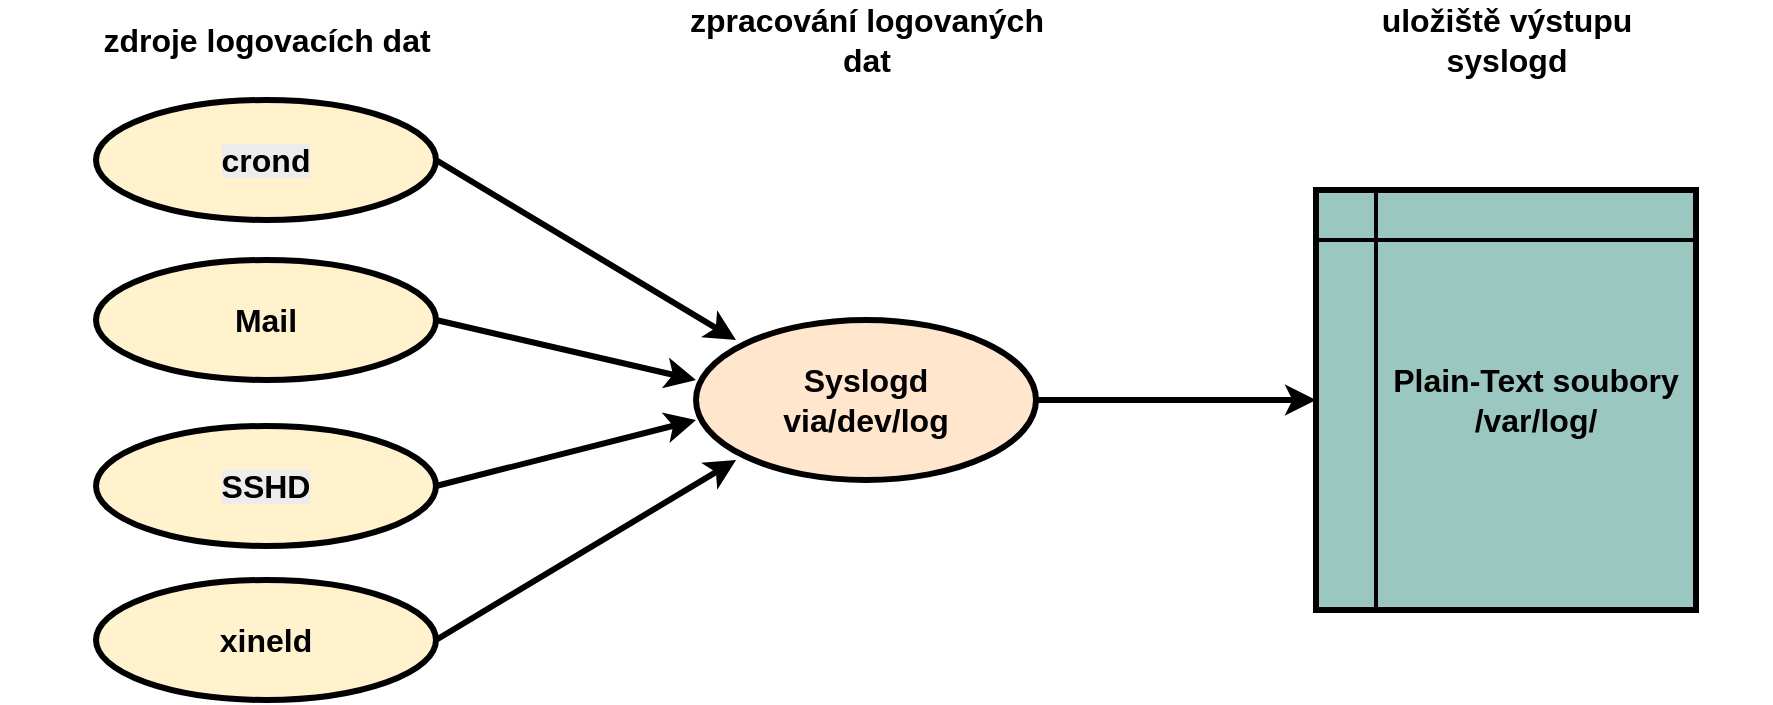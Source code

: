 <mxfile version="26.2.15">
  <diagram name="Page-1" id="l_Yt8LBe_VwCafzlYzs6">
    <mxGraphModel dx="1426" dy="841" grid="1" gridSize="10" guides="1" tooltips="1" connect="1" arrows="1" fold="1" page="1" pageScale="1" pageWidth="1169" pageHeight="827" math="0" shadow="0">
      <root>
        <mxCell id="0" />
        <mxCell id="1" parent="0" />
        <mxCell id="yng3GQq8KLOiao4veWYx-1" value="&lt;font style=&quot;font-size: 16px;&quot;&gt;&lt;b&gt;Syslogd&lt;/b&gt;&lt;/font&gt;&lt;div&gt;&lt;font style=&quot;font-size: 16px;&quot;&gt;&lt;b&gt;via/dev/log&lt;/b&gt;&lt;/font&gt;&lt;/div&gt;" style="ellipse;whiteSpace=wrap;html=1;strokeWidth=3;fillColor=#ffe6cc;strokeColor=#000000;" parent="1" vertex="1">
          <mxGeometry x="480" y="360" width="170" height="80" as="geometry" />
        </mxCell>
        <mxCell id="yng3GQq8KLOiao4veWYx-5" value="&lt;span style=&quot;font-size: 16px;&quot;&gt;&lt;b&gt;xineld&lt;/b&gt;&lt;/span&gt;" style="ellipse;whiteSpace=wrap;html=1;strokeWidth=3;fillColor=#fff2cc;strokeColor=#000000;" parent="1" vertex="1">
          <mxGeometry x="180" y="490" width="170" height="60" as="geometry" />
        </mxCell>
        <mxCell id="yng3GQq8KLOiao4veWYx-9" value="&lt;b style=&quot;font-size: 16px; color: rgb(0, 0, 0); background-color: rgb(236, 236, 236);&quot;&gt;SSHD&lt;/b&gt;" style="ellipse;whiteSpace=wrap;html=1;strokeWidth=3;fillColor=#fff2cc;strokeColor=#000000;" parent="1" vertex="1">
          <mxGeometry x="180" y="413" width="170" height="60" as="geometry" />
        </mxCell>
        <mxCell id="yng3GQq8KLOiao4veWYx-10" value="&lt;b style=&quot;font-size: 16px;&quot;&gt;Mail&lt;/b&gt;" style="ellipse;whiteSpace=wrap;html=1;strokeWidth=3;fillColor=#fff2cc;strokeColor=#000000;" parent="1" vertex="1">
          <mxGeometry x="180" y="330" width="170" height="60" as="geometry" />
        </mxCell>
        <mxCell id="yng3GQq8KLOiao4veWYx-11" value="&lt;b style=&quot;font-size: 16px; color: rgb(0, 0, 0); background-color: rgb(236, 236, 236);&quot;&gt;crond&lt;/b&gt;" style="ellipse;whiteSpace=wrap;html=1;strokeWidth=3;fillColor=#fff2cc;strokeColor=#000000;" parent="1" vertex="1">
          <mxGeometry x="180" y="250" width="170" height="60" as="geometry" />
        </mxCell>
        <mxCell id="yng3GQq8KLOiao4veWYx-12" value="" style="endArrow=classic;html=1;rounded=0;exitX=1;exitY=0.5;exitDx=0;exitDy=0;strokeWidth=3;" parent="1" source="yng3GQq8KLOiao4veWYx-11" edge="1">
          <mxGeometry width="50" height="50" relative="1" as="geometry">
            <mxPoint x="350" y="440" as="sourcePoint" />
            <mxPoint x="500" y="370" as="targetPoint" />
          </mxGeometry>
        </mxCell>
        <mxCell id="yng3GQq8KLOiao4veWYx-13" value="" style="endArrow=classic;html=1;rounded=0;exitX=1;exitY=0.5;exitDx=0;exitDy=0;entryX=0;entryY=0.375;entryDx=0;entryDy=0;strokeWidth=3;entryPerimeter=0;" parent="1" source="yng3GQq8KLOiao4veWYx-10" target="yng3GQq8KLOiao4veWYx-1" edge="1">
          <mxGeometry width="50" height="50" relative="1" as="geometry">
            <mxPoint x="350" y="440" as="sourcePoint" />
            <mxPoint x="400" y="390" as="targetPoint" />
          </mxGeometry>
        </mxCell>
        <mxCell id="yng3GQq8KLOiao4veWYx-14" value="" style="endArrow=classic;html=1;rounded=0;exitX=1;exitY=0.5;exitDx=0;exitDy=0;strokeWidth=3;entryX=0;entryY=0.625;entryDx=0;entryDy=0;entryPerimeter=0;" parent="1" source="yng3GQq8KLOiao4veWYx-9" target="yng3GQq8KLOiao4veWYx-1" edge="1">
          <mxGeometry width="50" height="50" relative="1" as="geometry">
            <mxPoint x="360" y="370" as="sourcePoint" />
            <mxPoint x="480" y="400" as="targetPoint" />
          </mxGeometry>
        </mxCell>
        <mxCell id="yng3GQq8KLOiao4veWYx-15" value="" style="endArrow=classic;html=1;rounded=0;exitX=1;exitY=0.5;exitDx=0;exitDy=0;strokeWidth=3;entryX=0.118;entryY=0.875;entryDx=0;entryDy=0;entryPerimeter=0;" parent="1" source="yng3GQq8KLOiao4veWYx-5" target="yng3GQq8KLOiao4veWYx-1" edge="1">
          <mxGeometry width="50" height="50" relative="1" as="geometry">
            <mxPoint x="360" y="290" as="sourcePoint" />
            <mxPoint x="510" y="380" as="targetPoint" />
          </mxGeometry>
        </mxCell>
        <mxCell id="yng3GQq8KLOiao4veWYx-16" value="&lt;font style=&quot;font-size: 16px;&quot;&gt;&lt;b&gt;zpracování logovaných&lt;/b&gt;&lt;/font&gt;&lt;div&gt;&lt;font style=&quot;font-size: 16px;&quot;&gt;&lt;b&gt;dat&lt;/b&gt;&lt;/font&gt;&lt;/div&gt;" style="text;html=1;align=center;verticalAlign=middle;whiteSpace=wrap;rounded=0;" parent="1" vertex="1">
          <mxGeometry x="432.5" y="200" width="265" height="40" as="geometry" />
        </mxCell>
        <mxCell id="yng3GQq8KLOiao4veWYx-17" value="" style="rounded=0;whiteSpace=wrap;html=1;strokeWidth=3;fillColor=#9AC7BF;strokeColor=#000000;" parent="1" vertex="1">
          <mxGeometry x="790" y="295" width="190" height="210" as="geometry" />
        </mxCell>
        <mxCell id="yng3GQq8KLOiao4veWYx-18" value="" style="endArrow=none;html=1;rounded=0;exitX=0.25;exitY=1;exitDx=0;exitDy=0;entryX=0.25;entryY=0;entryDx=0;entryDy=0;strokeWidth=2;" parent="1" edge="1">
          <mxGeometry width="50" height="50" relative="1" as="geometry">
            <mxPoint x="820" y="505" as="sourcePoint" />
            <mxPoint x="820" y="295" as="targetPoint" />
          </mxGeometry>
        </mxCell>
        <mxCell id="yng3GQq8KLOiao4veWYx-19" value="" style="endArrow=none;html=1;rounded=0;entryX=0.995;entryY=0.119;entryDx=0;entryDy=0;entryPerimeter=0;exitX=0;exitY=0.119;exitDx=0;exitDy=0;exitPerimeter=0;strokeWidth=2;" parent="1" source="yng3GQq8KLOiao4veWYx-17" target="yng3GQq8KLOiao4veWYx-17" edge="1">
          <mxGeometry width="50" height="50" relative="1" as="geometry">
            <mxPoint x="759.98" y="320" as="sourcePoint" />
            <mxPoint x="970" y="320.02" as="targetPoint" />
          </mxGeometry>
        </mxCell>
        <mxCell id="yng3GQq8KLOiao4veWYx-20" value="&lt;font style=&quot;font-size: 16px;&quot;&gt;&lt;b&gt;Plain-Text soubory&lt;/b&gt;&lt;/font&gt;&lt;div&gt;&lt;font style=&quot;font-size: 16px;&quot;&gt;&lt;b&gt;/var/log/&lt;/b&gt;&lt;/font&gt;&lt;/div&gt;" style="text;html=1;align=center;verticalAlign=middle;whiteSpace=wrap;rounded=0;" parent="1" vertex="1">
          <mxGeometry x="820" y="360" width="160" height="80" as="geometry" />
        </mxCell>
        <mxCell id="yng3GQq8KLOiao4veWYx-21" value="" style="endArrow=classic;html=1;rounded=0;exitX=1;exitY=0.5;exitDx=0;exitDy=0;strokeWidth=3;entryX=0;entryY=0.5;entryDx=0;entryDy=0;" parent="1" source="yng3GQq8KLOiao4veWYx-1" target="yng3GQq8KLOiao4veWYx-17" edge="1">
          <mxGeometry width="50" height="50" relative="1" as="geometry">
            <mxPoint x="620" y="370" as="sourcePoint" />
            <mxPoint x="780" y="400" as="targetPoint" />
          </mxGeometry>
        </mxCell>
        <mxCell id="yng3GQq8KLOiao4veWYx-22" value="&lt;span style=&quot;font-size: 16px;&quot;&gt;&lt;b&gt;zdroje logovacích dat&lt;/b&gt;&lt;/span&gt;" style="text;html=1;align=center;verticalAlign=middle;whiteSpace=wrap;rounded=0;" parent="1" vertex="1">
          <mxGeometry x="132.5" y="200" width="265" height="40" as="geometry" />
        </mxCell>
        <mxCell id="yng3GQq8KLOiao4veWYx-23" value="&lt;span style=&quot;font-size: 16px;&quot;&gt;&lt;b&gt;uložiště výstupu&lt;/b&gt;&lt;/span&gt;&lt;div&gt;&lt;span style=&quot;font-size: 16px;&quot;&gt;&lt;b&gt;syslogd&lt;/b&gt;&lt;/span&gt;&lt;/div&gt;" style="text;html=1;align=center;verticalAlign=middle;whiteSpace=wrap;rounded=0;" parent="1" vertex="1">
          <mxGeometry x="752.5" y="200" width="265" height="40" as="geometry" />
        </mxCell>
      </root>
    </mxGraphModel>
  </diagram>
</mxfile>
